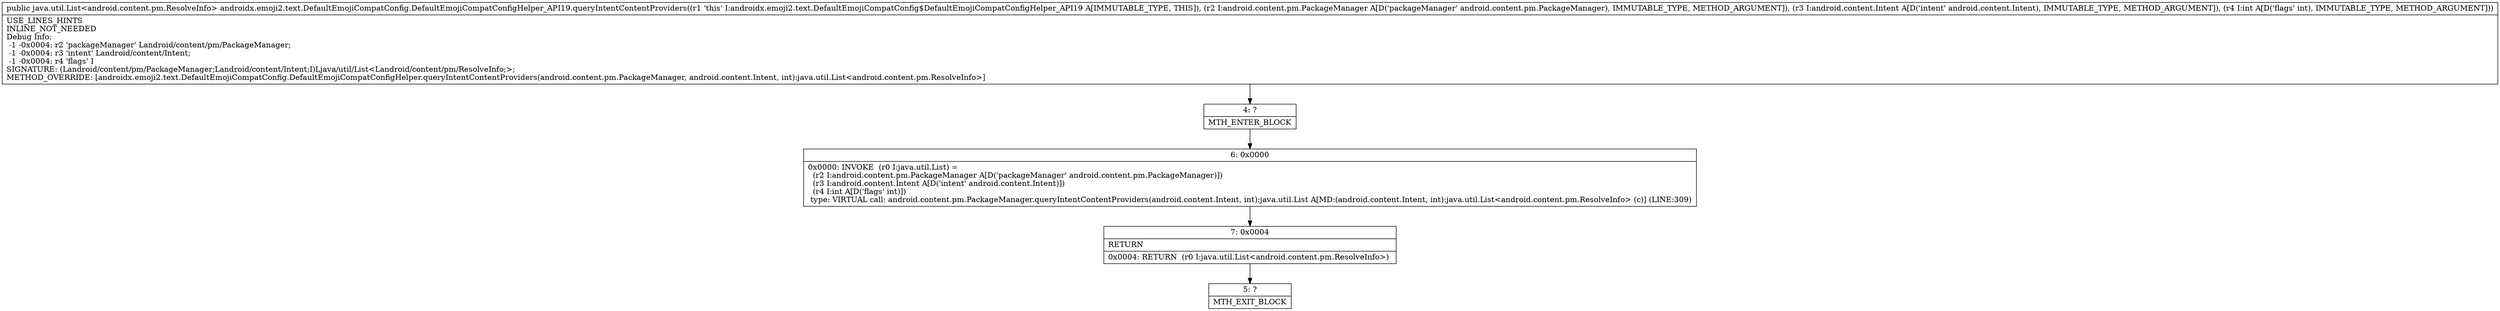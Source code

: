 digraph "CFG forandroidx.emoji2.text.DefaultEmojiCompatConfig.DefaultEmojiCompatConfigHelper_API19.queryIntentContentProviders(Landroid\/content\/pm\/PackageManager;Landroid\/content\/Intent;I)Ljava\/util\/List;" {
Node_4 [shape=record,label="{4\:\ ?|MTH_ENTER_BLOCK\l}"];
Node_6 [shape=record,label="{6\:\ 0x0000|0x0000: INVOKE  (r0 I:java.util.List) = \l  (r2 I:android.content.pm.PackageManager A[D('packageManager' android.content.pm.PackageManager)])\l  (r3 I:android.content.Intent A[D('intent' android.content.Intent)])\l  (r4 I:int A[D('flags' int)])\l type: VIRTUAL call: android.content.pm.PackageManager.queryIntentContentProviders(android.content.Intent, int):java.util.List A[MD:(android.content.Intent, int):java.util.List\<android.content.pm.ResolveInfo\> (c)] (LINE:309)\l}"];
Node_7 [shape=record,label="{7\:\ 0x0004|RETURN\l|0x0004: RETURN  (r0 I:java.util.List\<android.content.pm.ResolveInfo\>) \l}"];
Node_5 [shape=record,label="{5\:\ ?|MTH_EXIT_BLOCK\l}"];
MethodNode[shape=record,label="{public java.util.List\<android.content.pm.ResolveInfo\> androidx.emoji2.text.DefaultEmojiCompatConfig.DefaultEmojiCompatConfigHelper_API19.queryIntentContentProviders((r1 'this' I:androidx.emoji2.text.DefaultEmojiCompatConfig$DefaultEmojiCompatConfigHelper_API19 A[IMMUTABLE_TYPE, THIS]), (r2 I:android.content.pm.PackageManager A[D('packageManager' android.content.pm.PackageManager), IMMUTABLE_TYPE, METHOD_ARGUMENT]), (r3 I:android.content.Intent A[D('intent' android.content.Intent), IMMUTABLE_TYPE, METHOD_ARGUMENT]), (r4 I:int A[D('flags' int), IMMUTABLE_TYPE, METHOD_ARGUMENT]))  | USE_LINES_HINTS\lINLINE_NOT_NEEDED\lDebug Info:\l  \-1 \-0x0004: r2 'packageManager' Landroid\/content\/pm\/PackageManager;\l  \-1 \-0x0004: r3 'intent' Landroid\/content\/Intent;\l  \-1 \-0x0004: r4 'flags' I\lSIGNATURE: (Landroid\/content\/pm\/PackageManager;Landroid\/content\/Intent;I)Ljava\/util\/List\<Landroid\/content\/pm\/ResolveInfo;\>;\lMETHOD_OVERRIDE: [androidx.emoji2.text.DefaultEmojiCompatConfig.DefaultEmojiCompatConfigHelper.queryIntentContentProviders(android.content.pm.PackageManager, android.content.Intent, int):java.util.List\<android.content.pm.ResolveInfo\>]\l}"];
MethodNode -> Node_4;Node_4 -> Node_6;
Node_6 -> Node_7;
Node_7 -> Node_5;
}

